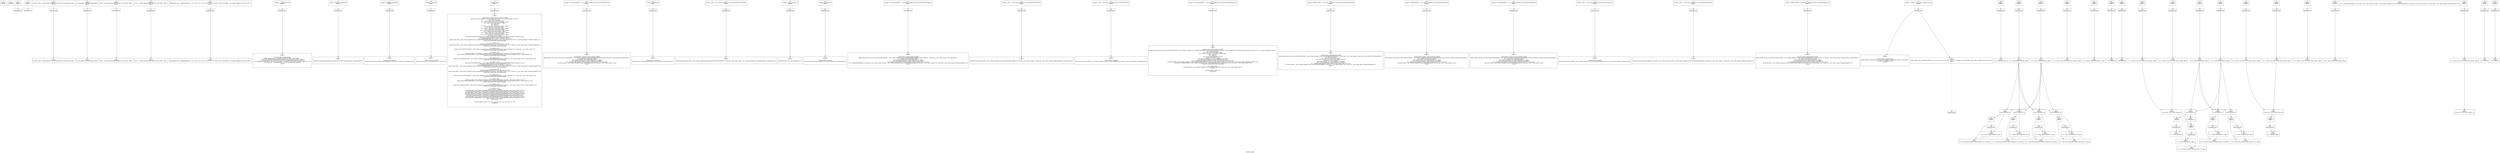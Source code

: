 digraph "constraint_graph" {
	label="constraint_graph";

	Node0x24e0470 [shape=record,label="{0\n\<Empty\>\ni8* null\n\n}"];
	Node0x24dd500 [shape=record,label="{1\n\<Empty\>\ni8* undef\n\n}"];
	Node0x24dc6f0 [shape=record,label="{2\n\<Empty\>\nOffset:0\n\n}"];
	Node0x24dc6f0 -> Node0x24dc010[color=green];
	Node0x24dc010 [shape=record,label="{3\nanonymous ptr\n}"];
	Node0x24e2010 [shape=record,label="{4\n\<Empty\>\nOffset:0\n\n}"];
	Node0x24e2010 -> Node0x24e27a0[color=green];
	Node0x24e27a0 [shape=record,label="{5\nanonymous ptr\n}"];
	Node0x24e2960 [shape=record,label="{6\n\<Empty\>\n@_ZStL8__ioinit = internal global %\"class.std::ios_base::Init\" zeroinitializer, align 1\nOffset:0\n\n}"];
	Node0x24e2960 -> Node0x24dd2e0[color=green];
	Node0x24dd2e0 [shape=record,label="{7\nanonymous ptr\n}"];
	Node0x24dd2e0 -> Node0x24dcbb0;
	Node0x24dcbb0 [shape=record,label="{8\n\<Empty\>\n@_ZStL8__ioinit = internal global %\"class.std::ios_base::Init\" zeroinitializer, align 1\n\n}"];
	Node0x24d0590 [shape=record,label="{9\n\<Empty\>\n@__dso_handle = external hidden global i8\nOffset:0\n\n}"];
	Node0x24d0590 -> Node0x24dc4d0[color=green];
	Node0x24dc4d0 [shape=record,label="{10\nanonymous ptr\n}"];
	Node0x24dc4d0 -> Node0x24e73d0;
	Node0x24e73d0 [shape=record,label="{11\n\<Empty\>\n@__dso_handle = external hidden global i8\n\n}"];
	Node0x24effc0 [shape=record,label="{12\n\<Empty\>\n@.str = private unnamed_addr constant [2 x i8] c\"A\\00\", align 1\nOffset:0\n\n}"];
	Node0x24effc0 -> Node0x24f0170[color=green];
	Node0x24f0170 [shape=record,label="{13\nanonymous ptr\n}"];
	Node0x24f0170 -> Node0x24f0750;
	Node0x24f0750 [shape=record,label="{14\n\<Empty\>\n@.str = private unnamed_addr constant [2 x i8] c\"A\\00\", align 1\n\n}"];
	Node0x24f0d30 [shape=record,label="{15\n\<Empty\>\n@.str.1 = private unnamed_addr constant [2 x i8] c\"B\\00\", align 1\nOffset:0\n\n}"];
	Node0x24f0d30 -> Node0x24f0ee0[color=green];
	Node0x24f0ee0 [shape=record,label="{16\nanonymous ptr\n}"];
	Node0x24f0ee0 -> Node0x24f2140;
	Node0x24f2140 [shape=record,label="{17\n\<Empty\>\n@.str.1 = private unnamed_addr constant [2 x i8] c\"B\\00\", align 1\n\n}"];
	Node0x24f2720 [shape=record,label="{18\n\<Empty\>\n@llvm.global_ctors = appending global [1 x \{ i32, void ()*, i8* \}] [\{ i32, void ()*, i8* \} \{ i32 65535, void ()* @_GLOBAL__sub_I_zipper_wrapped_class.cpp, i8* null \}]\nOffset:0\n\n}"];
	Node0x24f2720 -> Node0x24f28d0[color=green];
	Node0x24f28d0 [shape=record,label="{19\nanonymous ptr\n}"];
	Node0x24f28d0 -> Node0x24f2eb0;
	Node0x24f2eb0 [shape=record,label="{20\n\<Empty\>\n@llvm.global_ctors = appending global [1 x \{ i32, void ()*, i8* \}] [\{ i32, void ()*, i8* \} \{ i32 65535, void ()* @_GLOBAL__sub_I_zipper_wrapped_class.cpp, i8* null \}]\n\n}"];
	Node0x24f3490 [shape=record,label="{21\n\<Empty\>__cxx_global_var_init\nOffset:0\n\n}"];
	Node0x24f3490 -> Node0x24f3640[color=green];
	Node0x24f3640 [shape=record,label="{22\nanonymous ptr\n}"];
	Node0x24f3640 -> Node0x24f3c20;
	Node0x24f3c20 [shape=record,label="{23\n\<Empty\>\n\n; Function Attrs: noinline uwtable\ndefine internal void @__cxx_global_var_init() #0 section \".text.startup\" \{\n  call void @_ZNSt8ios_base4InitC1Ev(%\"class.std::ios_base::Init\"* @_ZStL8__ioinit)\n  %1 = bitcast void (%\"class.std::ios_base::Init\"*)* @_ZNSt8ios_base4InitD1Ev to void (i8*)*\n  %2 = getelementptr inbounds %\"class.std::ios_base::Init\", %\"class.std::ios_base::Init\"* @_ZStL8__ioinit, i32 0, i32 0\n  %3 = call i32 @__cxa_atexit(void (i8*)* %1, i8* %2, i8* @__dso_handle) #3\n  ret void\n\}\n\n\n}"];
	Node0x24f4200 [shape=record,label="{24\n\<Empty\>_ZNSt8ios_base4InitC1Ev\nOffset:0\n\n}"];
	Node0x24f4200 -> Node0x24f43b0[color=green];
	Node0x24f43b0 [shape=record,label="{25\nanonymous ptr\n}"];
	Node0x24f43b0 -> Node0x24f4990;
	Node0x24f4990 [shape=record,label="{26\n\<Empty\>\n\ndeclare dso_local void @_ZNSt8ios_base4InitC1Ev(%\"class.std::ios_base::Init\"*) unnamed_addr #1\n\n\n}"];
	Node0x24f4f70 [shape=record,label="{27\n\<Empty\>_ZNSt8ios_base4InitD1Ev\nOffset:0\n\n}"];
	Node0x24f4f70 -> Node0x24f5120[color=green];
	Node0x24f5120 [shape=record,label="{28\nanonymous ptr\n}"];
	Node0x24f5120 -> Node0x24f5700;
	Node0x24f5700 [shape=record,label="{29\n\<Empty\>\n\n; Function Attrs: nounwind\ndeclare dso_local void @_ZNSt8ios_base4InitD1Ev(%\"class.std::ios_base::Init\"*) unnamed_addr #2\n\n\n}"];
	Node0x24f5ce0 [shape=record,label="{30\n\<Empty\>__cxa_atexit\nOffset:0\n\n}"];
	Node0x24f5ce0 -> Node0x24f5e90[color=green];
	Node0x24f5e90 [shape=record,label="{31\nanonymous ptr\n}"];
	Node0x24f5e90 -> Node0x24f6710;
	Node0x24f6710 [shape=record,label="{32\n\<Empty\>\n\n; Function Attrs: nounwind\ndeclare dso_local i32 @__cxa_atexit(void (i8*)*, i8*, i8*) #3\n\n\n}"];
	Node0x24e6e00 [shape=record,label="{33\n\<Empty\>main\nOffset:0\n\n}"];
	Node0x24e6e00 -> Node0x24e6fb0[color=green];
	Node0x24e6fb0 [shape=record,label="{34\nanonymous ptr\n}"];
	Node0x24e6fb0 -> Node0x24f91e0;
	Node0x24f91e0 [shape=record,label="{35\n\<Empty\>\n\n; Function Attrs: noinline norecurse optnone uwtable\ndefine dso_local i32 @main() #4 personality i8* bitcast (i32 (...)* @__gxx_personality_v0 to i8*) \{\n  %1 = alloca i32, align 4\n  %2 = alloca %class.Collection, align 8\n  %3 = alloca %\"class.std::__cxx11::basic_string\", align 8\n  %4 = alloca %\"class.std::allocator\", align 1\n  %5 = alloca i8*\n  %6 = alloca i32\n  %7 = alloca %\"class.std::__cxx11::basic_string\", align 8\n  %8 = alloca %class.Iterator, align 8\n  %9 = alloca %\"class.std::__cxx11::basic_string\", align 8\n  %10 = alloca %class.Collection, align 8\n  %11 = alloca %\"class.std::__cxx11::basic_string\", align 8\n  %12 = alloca %\"class.std::allocator\", align 1\n  %13 = alloca %\"class.std::__cxx11::basic_string\", align 8\n  %14 = alloca %class.Iterator, align 8\n  %15 = alloca %\"class.std::__cxx11::basic_string\", align 8\n  store i32 0, i32* %1, align 4\n  call void @_ZN10CollectionINSt7__cxx1112basic_stringIcSt11char_traitsIcESaIcEEEEC2Ev(%class.Collection* %2) #3\n  call void @_ZNSaIcEC1Ev(%\"class.std::allocator\"* %4) #3\n  %16 = getelementptr inbounds [2 x i8], [2 x i8]* @.str, i64 0, i64 0\n  invoke void @_ZNSt7__cxx1112basic_stringIcSt11char_traitsIcESaIcEEC1EPKcRKS3_(%\"class.std::__cxx11::basic_string\"* %3, i8* %16, %\"class.std::allocator\"* dereferenceable(1) %4)\n          to label %17 unwind label %aser.unreachable\n\n17:                                               ; preds = %0\n  call void @_ZNSaIcED1Ev(%\"class.std::allocator\"* %4) #3\n  invoke void @_ZNSt7__cxx1112basic_stringIcSt11char_traitsIcESaIcEEC1ERKS4_(%\"class.std::__cxx11::basic_string\"* %7, %\"class.std::__cxx11::basic_string\"* dereferenceable(32) %3)\n          to label %18 unwind label %aser.unreachable\n\n18:                                               ; preds = %17\n  invoke void @_ZN10CollectionINSt7__cxx1112basic_stringIcSt11char_traitsIcESaIcEEEE3addES5_(%class.Collection* %2, %\"class.std::__cxx11::basic_string\"* %7)\n          to label %19 unwind label %aser.unreachable\n\n19:                                               ; preds = %18\n  call void @_ZNSt7__cxx1112basic_stringIcSt11char_traitsIcESaIcEED1Ev(%\"class.std::__cxx11::basic_string\"* %7) #3\n  invoke void @_ZN10CollectionINSt7__cxx1112basic_stringIcSt11char_traitsIcESaIcEEEE8iteratorEv(%class.Iterator* sret %8, %class.Collection* %2)\n          to label %20 unwind label %aser.unreachable\n\n20:                                               ; preds = %19\n  invoke void @_ZN8IteratorINSt7__cxx1112basic_stringIcSt11char_traitsIcESaIcEEEE8nextItemEv(%\"class.std::__cxx11::basic_string\"* sret %9, %class.Iterator* %8)\n          to label %21 unwind label %aser.unreachable\n\n21:                                               ; preds = %20\n  call void @_ZN10CollectionINSt7__cxx1112basic_stringIcSt11char_traitsIcESaIcEEEEC2Ev(%class.Collection* %10) #3\n  call void @_ZNSaIcEC1Ev(%\"class.std::allocator\"* %12) #3\n  %22 = getelementptr inbounds [2 x i8], [2 x i8]* @.str.1, i64 0, i64 0\n  invoke void @_ZNSt7__cxx1112basic_stringIcSt11char_traitsIcESaIcEEC1EPKcRKS3_(%\"class.std::__cxx11::basic_string\"* %11, i8* %22, %\"class.std::allocator\"* dereferenceable(1) %12)\n          to label %23 unwind label %aser.unreachable\n\n23:                                               ; preds = %21\n  call void @_ZNSaIcED1Ev(%\"class.std::allocator\"* %12) #3\n  invoke void @_ZNSt7__cxx1112basic_stringIcSt11char_traitsIcESaIcEEC1ERKS4_(%\"class.std::__cxx11::basic_string\"* %13, %\"class.std::__cxx11::basic_string\"* dereferenceable(32) %11)\n          to label %24 unwind label %aser.unreachable\n\n24:                                               ; preds = %23\n  invoke void @_ZN10CollectionINSt7__cxx1112basic_stringIcSt11char_traitsIcESaIcEEEE3addES5_(%class.Collection* %10, %\"class.std::__cxx11::basic_string\"* %13)\n          to label %25 unwind label %aser.unreachable\n\n25:                                               ; preds = %24\n  call void @_ZNSt7__cxx1112basic_stringIcSt11char_traitsIcESaIcEED1Ev(%\"class.std::__cxx11::basic_string\"* %13) #3\n  invoke void @_ZN10CollectionINSt7__cxx1112basic_stringIcSt11char_traitsIcESaIcEEEE8iteratorEv(%class.Iterator* sret %14, %class.Collection* %10)\n          to label %26 unwind label %aser.unreachable\n\n26:                                               ; preds = %25\n  invoke void @_ZN8IteratorINSt7__cxx1112basic_stringIcSt11char_traitsIcESaIcEEEE8nextItemEv(%\"class.std::__cxx11::basic_string\"* sret %15, %class.Iterator* %14)\n          to label %27 unwind label %aser.unreachable\n\n27:                                               ; preds = %26\n  store i32 0, i32* %1, align 4\n  call void @_ZNSt7__cxx1112basic_stringIcSt11char_traitsIcESaIcEED1Ev(%\"class.std::__cxx11::basic_string\"* %15) #3\n  call void @_ZN8IteratorINSt7__cxx1112basic_stringIcSt11char_traitsIcESaIcEEEED2Ev(%class.Iterator* %14) #3\n  call void @_ZNSt7__cxx1112basic_stringIcSt11char_traitsIcESaIcEED1Ev(%\"class.std::__cxx11::basic_string\"* %11) #3\n  call void @_ZN10CollectionINSt7__cxx1112basic_stringIcSt11char_traitsIcESaIcEEEED2Ev(%class.Collection* %10) #3\n  call void @_ZNSt7__cxx1112basic_stringIcSt11char_traitsIcESaIcEED1Ev(%\"class.std::__cxx11::basic_string\"* %9) #3\n  call void @_ZN8IteratorINSt7__cxx1112basic_stringIcSt11char_traitsIcESaIcEEEED2Ev(%class.Iterator* %8) #3\n  call void @_ZNSt7__cxx1112basic_stringIcSt11char_traitsIcESaIcEED1Ev(%\"class.std::__cxx11::basic_string\"* %3) #3\n  call void @_ZN10CollectionINSt7__cxx1112basic_stringIcSt11char_traitsIcESaIcEEEED2Ev(%class.Collection* %2) #3\n  %28 = load i32, i32* %1, align 4\n  ret i32 %28\n\naser.unreachable:                                 ; preds = %26, %25, %24, %23, %21, %20, %19, %18, %17, %0\n  unreachable\n\}\n\n\n}"];
	Node0x24f97c0 [shape=record,label="{36\n\<Empty\>_ZN10CollectionINSt7__cxx1112basic_stringIcSt11char_traitsIcESaIcEEEEC2Ev\nOffset:0\n\n}"];
	Node0x24f97c0 -> Node0x24f9970[color=green];
	Node0x24f9970 [shape=record,label="{37\nanonymous ptr\n}"];
	Node0x24f9970 -> Node0x24f9f50;
	Node0x24f9f50 [shape=record,label="{38\n\<Empty\>\n\n; Function Attrs: noinline nounwind optnone uwtable\ndefine linkonce_odr dso_local void @_ZN10CollectionINSt7__cxx1112basic_stringIcSt11char_traitsIcESaIcEEEEC2Ev(%class.Collection*) unnamed_addr #5 comdat align 2 \{\n  %2 = alloca %class.Collection*, align 8\n  store %class.Collection* %0, %class.Collection** %2, align 8\n  %3 = load %class.Collection*, %class.Collection** %2, align 8\n  %4 = getelementptr inbounds %class.Collection, %class.Collection* %3, i32 0, i32 0\n  call void @_ZNSt7__cxx1112basic_stringIcSt11char_traitsIcESaIcEEC1Ev(%\"class.std::__cxx11::basic_string\"* %4) #3\n  ret void\n\}\n\n\n}"];
	Node0x24fa530 [shape=record,label="{39\n\<Empty\>_ZNSaIcEC1Ev\nOffset:0\n\n}"];
	Node0x24fa530 -> Node0x24fa6e0[color=green];
	Node0x24fa6e0 [shape=record,label="{40\nanonymous ptr\n}"];
	Node0x24fa6e0 -> Node0x24facc0;
	Node0x24facc0 [shape=record,label="{41\n\<Empty\>\n\n; Function Attrs: nounwind\ndeclare dso_local void @_ZNSaIcEC1Ev(%\"class.std::allocator\"*) unnamed_addr #2\n\n\n}"];
	Node0x24fb2a0 [shape=record,label="{42\n\<Empty\>_ZNSt7__cxx1112basic_stringIcSt11char_traitsIcESaIcEEC1EPKcRKS3_\nOffset:0\n\n}"];
	Node0x24fb2a0 -> Node0x24fb450[color=green];
	Node0x24fb450 [shape=record,label="{43\nanonymous ptr\n}"];
	Node0x24fb450 -> Node0x24fba30;
	Node0x24fba30 [shape=record,label="{44\n\<Empty\>\n\ndeclare dso_local void @_ZNSt7__cxx1112basic_stringIcSt11char_traitsIcESaIcEEC1EPKcRKS3_(%\"class.std::__cxx11::basic_string\"*, i8*, %\"class.std::allocator\"* dereferenceable(1)) unnamed_addr #1\n\n\n}"];
	Node0x24fc010 [shape=record,label="{45\n\<Empty\>__gxx_personality_v0\nOffset:0\n\n}"];
	Node0x24fc010 -> Node0x24fc1c0[color=green];
	Node0x24fc1c0 [shape=record,label="{46\nanonymous ptr\n}"];
	Node0x24fc1c0 -> Node0x24fc7a0;
	Node0x24fc7a0 [shape=record,label="{47\n\<Empty\>\n\ndeclare dso_local i32 @__gxx_personality_v0(...)\n\n\n}"];
	Node0x24fcd80 [shape=record,label="{48\n\<Empty\>_ZNSaIcED1Ev\nOffset:0\n\n}"];
	Node0x24fcd80 -> Node0x24fcf30[color=green];
	Node0x24fcf30 [shape=record,label="{49\nanonymous ptr\n}"];
	Node0x24fcf30 -> Node0x24fd510;
	Node0x24fd510 [shape=record,label="{50\n\<Empty\>\n\n; Function Attrs: nounwind\ndeclare dso_local void @_ZNSaIcED1Ev(%\"class.std::allocator\"*) unnamed_addr #2\n\n\n}"];
	Node0x24fdaf0 [shape=record,label="{51\n\<Empty\>_ZN10CollectionINSt7__cxx1112basic_stringIcSt11char_traitsIcESaIcEEEE3addES5_\nOffset:0\n\n}"];
	Node0x24fdaf0 -> Node0x24fdca0[color=green];
	Node0x24fdca0 [shape=record,label="{52\nanonymous ptr\n}"];
	Node0x24fdca0 -> Node0x24fe280;
	Node0x24fe280 [shape=record,label="{53\n\<Empty\>\n\n; Function Attrs: noinline optnone uwtable\ndefine linkonce_odr dso_local void @_ZN10CollectionINSt7__cxx1112basic_stringIcSt11char_traitsIcESaIcEEEE3addES5_(%class.Collection*, %\"class.std::__cxx11::basic_string\"*) #6 comdat align 2 \{\n  %3 = alloca %class.Collection*, align 8\n  store %class.Collection* %0, %class.Collection** %3, align 8\n  %4 = load %class.Collection*, %class.Collection** %3, align 8\n  %5 = getelementptr inbounds %class.Collection, %class.Collection* %4, i32 0, i32 0\n  %6 = call dereferenceable(32) %\"class.std::__cxx11::basic_string\"* @_ZNSt7__cxx1112basic_stringIcSt11char_traitsIcESaIcEEaSERKS4_(%\"class.std::__cxx11::basic_string\"* %5, %\"class.std::__cxx11::basic_string\"* dereferenceable(32) %1)\n  ret void\n\}\n\n\n}"];
	Node0x24fe860 [shape=record,label="{54\n\<Empty\>_ZNSt7__cxx1112basic_stringIcSt11char_traitsIcESaIcEEC1ERKS4_\nOffset:0\n\n}"];
	Node0x24fe860 -> Node0x24fea10[color=green];
	Node0x24fea10 [shape=record,label="{55\nanonymous ptr\n}"];
	Node0x24fea10 -> Node0x24ff290;
	Node0x24ff290 [shape=record,label="{56\n\<Empty\>\n\ndeclare dso_local void @_ZNSt7__cxx1112basic_stringIcSt11char_traitsIcESaIcEEC1ERKS4_(%\"class.std::__cxx11::basic_string\"*, %\"class.std::__cxx11::basic_string\"* dereferenceable(32)) unnamed_addr #1\n\n\n}"];
	Node0x24ff870 [shape=record,label="{57\n\<Empty\>_ZNSt7__cxx1112basic_stringIcSt11char_traitsIcESaIcEED1Ev\nOffset:0\n\n}"];
	Node0x24ff870 -> Node0x24ffa20[color=green];
	Node0x24ffa20 [shape=record,label="{58\nanonymous ptr\n}"];
	Node0x24ffa20 -> Node0x25002a0;
	Node0x25002a0 [shape=record,label="{59\n\<Empty\>\n\n; Function Attrs: nounwind\ndeclare dso_local void @_ZNSt7__cxx1112basic_stringIcSt11char_traitsIcESaIcEED1Ev(%\"class.std::__cxx11::basic_string\"*) unnamed_addr #2\n\n\n}"];
	Node0x2500880 [shape=record,label="{60\n\<Empty\>_ZN10CollectionINSt7__cxx1112basic_stringIcSt11char_traitsIcESaIcEEEE8iteratorEv\nOffset:0\n\n}"];
	Node0x2500880 -> Node0x2500a30[color=green];
	Node0x2500a30 [shape=record,label="{61\nanonymous ptr\n}"];
	Node0x2500a30 -> Node0x25012b0;
	Node0x25012b0 [shape=record,label="{62\n\<Empty\>\n\n; Function Attrs: noinline optnone uwtable\ndefine linkonce_odr dso_local void @_ZN10CollectionINSt7__cxx1112basic_stringIcSt11char_traitsIcESaIcEEEE8iteratorEv(%class.Iterator* noalias sret, %class.Collection*) #6 comdat align 2 personality i8* bitcast (i32 (...)* @__gxx_personality_v0 to i8*) \{\n  %3 = alloca i8*, align 8\n  %4 = alloca %class.Collection*, align 8\n  %5 = alloca %\"class.std::__cxx11::basic_string\", align 8\n  %6 = alloca i8*\n  %7 = alloca i32\n  %8 = bitcast %class.Iterator* %0 to i8*\n  store i8* %8, i8** %3, align 8\n  store %class.Collection* %1, %class.Collection** %4, align 8\n  %9 = load %class.Collection*, %class.Collection** %4, align 8\n  %10 = getelementptr inbounds %class.Collection, %class.Collection* %9, i32 0, i32 0\n  call void @_ZNSt7__cxx1112basic_stringIcSt11char_traitsIcESaIcEEC1ERKS4_(%\"class.std::__cxx11::basic_string\"* %5, %\"class.std::__cxx11::basic_string\"* dereferenceable(32) %10)\n  invoke void @_ZN8IteratorINSt7__cxx1112basic_stringIcSt11char_traitsIcESaIcEEEEC2ES5_(%class.Iterator* %0, %\"class.std::__cxx11::basic_string\"* %5)\n          to label %11 unwind label %aser.unreachable\n\n11:                                               ; preds = %2\n  call void @_ZNSt7__cxx1112basic_stringIcSt11char_traitsIcESaIcEED1Ev(%\"class.std::__cxx11::basic_string\"* %5) #3\n  ret void\n\naser.unreachable:                                 ; preds = %2\n  unreachable\n\}\n\n\n}"];
	Node0x2501890 [shape=record,label="{63\n\<Empty\>_ZN8IteratorINSt7__cxx1112basic_stringIcSt11char_traitsIcESaIcEEEE8nextItemEv\nOffset:0\n\n}"];
	Node0x2501890 -> Node0x2501a40[color=green];
	Node0x2501a40 [shape=record,label="{64\nanonymous ptr\n}"];
	Node0x2501a40 -> Node0x24dcdd0;
	Node0x24dcdd0 [shape=record,label="{65\n\<Empty\>\n\n; Function Attrs: noinline optnone uwtable\ndefine linkonce_odr dso_local void @_ZN8IteratorINSt7__cxx1112basic_stringIcSt11char_traitsIcESaIcEEEE8nextItemEv(%\"class.std::__cxx11::basic_string\"* noalias sret, %class.Iterator*) #6 comdat align 2 \{\n  %3 = alloca i8*, align 8\n  %4 = alloca %class.Iterator*, align 8\n  %5 = bitcast %\"class.std::__cxx11::basic_string\"* %0 to i8*\n  store i8* %5, i8** %3, align 8\n  store %class.Iterator* %1, %class.Iterator** %4, align 8\n  %6 = load %class.Iterator*, %class.Iterator** %4, align 8\n  %7 = getelementptr inbounds %class.Iterator, %class.Iterator* %6, i32 0, i32 0\n  call void @_ZNSt7__cxx1112basic_stringIcSt11char_traitsIcESaIcEEC1ERKS4_(%\"class.std::__cxx11::basic_string\"* %0, %\"class.std::__cxx11::basic_string\"* dereferenceable(32) %7)\n  ret void\n\}\n\n\n}"];
	Node0x2501010 [shape=record,label="{66\n\<Empty\>_ZN8IteratorINSt7__cxx1112basic_stringIcSt11char_traitsIcESaIcEEEED2Ev\nOffset:0\n\n}"];
	Node0x2501010 -> Node0x24e2fc0[color=green];
	Node0x24e2fc0 [shape=record,label="{67\nanonymous ptr\n}"];
	Node0x24e2fc0 -> Node0x24f6f30;
	Node0x24f6f30 [shape=record,label="{68\n\<Empty\>\n\n; Function Attrs: noinline nounwind optnone uwtable\ndefine linkonce_odr dso_local void @_ZN8IteratorINSt7__cxx1112basic_stringIcSt11char_traitsIcESaIcEEEED2Ev(%class.Iterator*) unnamed_addr #5 comdat align 2 \{\n  %2 = alloca %class.Iterator*, align 8\n  store %class.Iterator* %0, %class.Iterator** %2, align 8\n  %3 = load %class.Iterator*, %class.Iterator** %2, align 8\n  %4 = getelementptr inbounds %class.Iterator, %class.Iterator* %3, i32 0, i32 0\n  call void @_ZNSt7__cxx1112basic_stringIcSt11char_traitsIcESaIcEED1Ev(%\"class.std::__cxx11::basic_string\"* %4) #3\n  ret void\n\}\n\n\n}"];
	Node0x24e3180 [shape=record,label="{69\n\<Empty\>_ZN10CollectionINSt7__cxx1112basic_stringIcSt11char_traitsIcESaIcEEEED2Ev\nOffset:0\n\n}"];
	Node0x24e3180 -> Node0x24f18d0[color=green];
	Node0x24f18d0 [shape=record,label="{70\nanonymous ptr\n}"];
	Node0x24f18d0 -> Node0x24f70f0;
	Node0x24f70f0 [shape=record,label="{71\n\<Empty\>\n\n; Function Attrs: noinline nounwind optnone uwtable\ndefine linkonce_odr dso_local void @_ZN10CollectionINSt7__cxx1112basic_stringIcSt11char_traitsIcESaIcEEEED2Ev(%class.Collection*) unnamed_addr #5 comdat align 2 \{\n  %2 = alloca %class.Collection*, align 8\n  store %class.Collection* %0, %class.Collection** %2, align 8\n  %3 = load %class.Collection*, %class.Collection** %2, align 8\n  %4 = getelementptr inbounds %class.Collection, %class.Collection* %3, i32 0, i32 0\n  call void @_ZNSt7__cxx1112basic_stringIcSt11char_traitsIcESaIcEED1Ev(%\"class.std::__cxx11::basic_string\"* %4) #3\n  ret void\n\}\n\n\n}"];
	Node0x24f8970 [shape=record,label="{72\n\<Empty\>_ZNSt7__cxx1112basic_stringIcSt11char_traitsIcESaIcEEC1Ev\nOffset:0\n\n}"];
	Node0x24f8970 -> Node0x24f8b20[color=green];
	Node0x24f8b20 [shape=record,label="{73\nanonymous ptr\n}"];
	Node0x24f8b20 -> Node0x2506540;
	Node0x2506540 [shape=record,label="{74\n\<Empty\>\n\n; Function Attrs: nounwind\ndeclare dso_local void @_ZNSt7__cxx1112basic_stringIcSt11char_traitsIcESaIcEEC1Ev(%\"class.std::__cxx11::basic_string\"*) unnamed_addr #2\n\n\n}"];
	Node0x2506b20 [shape=record,label="{75\n\<Empty\>_ZNSt7__cxx1112basic_stringIcSt11char_traitsIcESaIcEEaSERKS4_\nOffset:0\n\n}"];
	Node0x2506b20 -> Node0x2506cd0[color=green];
	Node0x2506cd0 [shape=record,label="{76\nanonymous ptr\n}"];
	Node0x2506cd0 -> Node0x25072b0;
	Node0x25072b0 [shape=record,label="{77\n\<Empty\>\n\ndeclare dso_local dereferenceable(32) %\"class.std::__cxx11::basic_string\"* @_ZNSt7__cxx1112basic_stringIcSt11char_traitsIcESaIcEEaSERKS4_(%\"class.std::__cxx11::basic_string\"*, %\"class.std::__cxx11::basic_string\"* dereferenceable(32)) #1\n\n\n}"];
	Node0x2507890 [shape=record,label="{78\n\<Empty\>_ZN8IteratorINSt7__cxx1112basic_stringIcSt11char_traitsIcESaIcEEEEC2ES5_\nOffset:0\n\n}"];
	Node0x2507890 -> Node0x2507a40[color=green];
	Node0x2507a40 [shape=record,label="{79\nanonymous ptr\n}"];
	Node0x2507a40 -> Node0x2508020;
	Node0x2508020 [shape=record,label="{80\n\<Empty\>\n\n; Function Attrs: noinline optnone uwtable\ndefine linkonce_odr dso_local void @_ZN8IteratorINSt7__cxx1112basic_stringIcSt11char_traitsIcESaIcEEEEC2ES5_(%class.Iterator*, %\"class.std::__cxx11::basic_string\"*) unnamed_addr #6 comdat align 2 \{\n  %3 = alloca %class.Iterator*, align 8\n  store %class.Iterator* %0, %class.Iterator** %3, align 8\n  %4 = load %class.Iterator*, %class.Iterator** %3, align 8\n  %5 = getelementptr inbounds %class.Iterator, %class.Iterator* %4, i32 0, i32 0\n  call void @_ZNSt7__cxx1112basic_stringIcSt11char_traitsIcESaIcEEC1ERKS4_(%\"class.std::__cxx11::basic_string\"* %5, %\"class.std::__cxx11::basic_string\"* dereferenceable(32) %1)\n  ret void\n\}\n\n\n}"];
	Node0x2508600 [shape=record,label="{81\n\<Empty\>_GLOBAL__sub_I_zipper_wrapped_class.cpp\nOffset:0\n\n}"];
	Node0x2508600 -> Node0x25087b0[color=green];
	Node0x25087b0 [shape=record,label="{82\nanonymous ptr\n}"];
	Node0x25087b0 -> Node0x2508d90;
	Node0x25087b0 -> Node0x2509370;
	Node0x2508d90 [shape=record,label="{83\n\<Empty\>\n\n; Function Attrs: noinline uwtable\ndefine internal void @_GLOBAL__sub_I_zipper_wrapped_class.cpp() #0 section \".text.startup\" \{\n  call void @__cxx_global_var_init()\n  ret void\n\}\n\n\n}"];
	Node0x2509370 [shape=record,label="{84\n\<Empty\>\n@llvm.global_ctors = appending global [1 x \{ i32, void ()*, i8* \}] [\{ i32, void ()*, i8* \} \{ i32 65535, void ()* @_GLOBAL__sub_I_zipper_wrapped_class.cpp, i8* null \}]\nOffset:8\n\n}"];
	Node0x2509370 -> Node0x2509520[color=green];
	Node0x2509520 [shape=record,label="{85\nanonymous ptr\n}"];
	Node0x250a5c0 [shape=record,label="{86\n\<Empty\>\nOffset:0\n\n}"];
	Node0x250a5c0 -> Node0x250a770[color=green];
	Node0x250a770 [shape=record,label="{87\nanonymous ptr\n}"];
	Node0x250a770 -> Node0x250aff0;
	Node0x250aff0 [shape=record,label="{88\n\<Empty\>\n  %1 = alloca i32, align 4\n\n}"];
	Node0x250b5d0 [shape=record,label="{89\n\<Empty\>\nOffset:0\n\n}"];
	Node0x250b5d0 -> Node0x250b780[color=green];
	Node0x250b780 [shape=record,label="{90\nanonymous ptr\n}"];
	Node0x250b780 -> Node0x250c1e0;
	Node0x250c1e0 [shape=record,label="{91\n\<Empty\>\n  %2 = alloca %class.Collection, align 8\n\n}"];
	Node0x250c1e0 -> Node0x25057f0;
	Node0x250c1e0 -> Node0x252dfa0;
	Node0x250c1e0 -> Node0x24f7570;
	Node0x250c1e0 -> Node0x2510f90;
	Node0x250c7c0 [shape=record,label="{92\n\<Empty\>\nOffset:0\n\n}"];
	Node0x250c7c0 -> Node0x250c970[color=green];
	Node0x250c970 [shape=record,label="{93\nanonymous ptr\n}"];
	Node0x250c970 -> Node0x250d1f0;
	Node0x250d1f0 [shape=record,label="{94\n\<Empty\>\n  %3 = alloca %\"class.std::__cxx11::basic_string\", align 8\n\n}"];
	Node0x250d7d0 [shape=record,label="{95\n\<Empty\>\nOffset:0\n\n}"];
	Node0x250d7d0 -> Node0x250d980[color=green];
	Node0x250d980 [shape=record,label="{96\nanonymous ptr\n}"];
	Node0x250d980 -> Node0x250e200;
	Node0x250e200 [shape=record,label="{97\n\<Empty\>\n  %4 = alloca %\"class.std::allocator\", align 1\n\n}"];
	Node0x250e7e0 [shape=record,label="{98\n\<Empty\>\nOffset:0\n\n}"];
	Node0x250e7e0 -> Node0x250e990[color=green];
	Node0x250e990 [shape=record,label="{99\nanonymous ptr\n}"];
	Node0x250e990 -> Node0x250f210;
	Node0x250f210 [shape=record,label="{100\n\<Empty\>\n  %5 = alloca i8*\n\n}"];
	Node0x250f7f0 [shape=record,label="{101\n\<Empty\>\nOffset:0\n\n}"];
	Node0x250f7f0 -> Node0x250f9a0[color=green];
	Node0x250f9a0 [shape=record,label="{102\nanonymous ptr\n}"];
	Node0x250f9a0 -> Node0x2510220;
	Node0x2510220 [shape=record,label="{103\n\<Empty\>\n  %6 = alloca i32\n\n}"];
	Node0x2510800 [shape=record,label="{104\n\<Empty\>\nOffset:0\n\n}"];
	Node0x2510800 -> Node0x25109b0[color=green];
	Node0x25109b0 [shape=record,label="{105\nanonymous ptr\n}"];
	Node0x25109b0 -> Node0x2511230;
	Node0x2511230 [shape=record,label="{106\n\<Empty\>\n  %7 = alloca %\"class.std::__cxx11::basic_string\", align 8\n\n}"];
	Node0x2511230 -> Node0x24f7760;
	Node0x2511810 [shape=record,label="{107\n\<Empty\>\nOffset:0\n\n}"];
	Node0x2511810 -> Node0x25119c0[color=green];
	Node0x25119c0 [shape=record,label="{108\nanonymous ptr\n}"];
	Node0x25119c0 -> Node0x2512240;
	Node0x2512240 [shape=record,label="{109\n\<Empty\>\n  %8 = alloca %class.Iterator, align 8\n\n}"];
	Node0x2512240 -> Node0x2505600;
	Node0x2512240 -> Node0x2528150;
	Node0x2512240 -> Node0x252c0c0;
	Node0x2512820 [shape=record,label="{110\n\<Empty\>\nOffset:0\n\n}"];
	Node0x2512820 -> Node0x25129d0[color=green];
	Node0x25129d0 [shape=record,label="{111\nanonymous ptr\n}"];
	Node0x25129d0 -> Node0x2513250;
	Node0x2513250 [shape=record,label="{112\n\<Empty\>\n  %9 = alloca %\"class.std::__cxx11::basic_string\", align 8\n\n}"];
	Node0x2513250 -> Node0x2527f90;
	Node0x2513830 [shape=record,label="{113\n\<Empty\>\nOffset:0\n\n}"];
	Node0x2513830 -> Node0x25139e0[color=green];
	Node0x25139e0 [shape=record,label="{114\nanonymous ptr\n}"];
	Node0x25139e0 -> Node0x2514260;
	Node0x2514260 [shape=record,label="{115\n\<Empty\>\n  %10 = alloca %class.Collection, align 8\n\n}"];
	Node0x2514260 -> Node0x25057f0;
	Node0x2514260 -> Node0x252dfa0;
	Node0x2514260 -> Node0x24f7570;
	Node0x2514260 -> Node0x2510f90;
	Node0x2514840 [shape=record,label="{116\n\<Empty\>\nOffset:0\n\n}"];
	Node0x2514840 -> Node0x25149f0[color=green];
	Node0x25149f0 [shape=record,label="{117\nanonymous ptr\n}"];
	Node0x25149f0 -> Node0x2515270;
	Node0x2515270 [shape=record,label="{118\n\<Empty\>\n  %11 = alloca %\"class.std::__cxx11::basic_string\", align 8\n\n}"];
	Node0x2515850 [shape=record,label="{119\n\<Empty\>\nOffset:0\n\n}"];
	Node0x2515850 -> Node0x2515a00[color=green];
	Node0x2515a00 [shape=record,label="{120\nanonymous ptr\n}"];
	Node0x2515a00 -> Node0x2516280;
	Node0x2516280 [shape=record,label="{121\n\<Empty\>\n  %12 = alloca %\"class.std::allocator\", align 1\n\n}"];
	Node0x2516860 [shape=record,label="{122\n\<Empty\>\nOffset:0\n\n}"];
	Node0x2516860 -> Node0x2516a10[color=green];
	Node0x2516a10 [shape=record,label="{123\nanonymous ptr\n}"];
	Node0x2516a10 -> Node0x2517290;
	Node0x2517290 [shape=record,label="{124\n\<Empty\>\n  %13 = alloca %\"class.std::__cxx11::basic_string\", align 8\n\n}"];
	Node0x2517290 -> Node0x24f7760;
	Node0x2517870 [shape=record,label="{125\n\<Empty\>\nOffset:0\n\n}"];
	Node0x2517870 -> Node0x2517a20[color=green];
	Node0x2517a20 [shape=record,label="{126\nanonymous ptr\n}"];
	Node0x2517a20 -> Node0x25182a0;
	Node0x25182a0 [shape=record,label="{127\n\<Empty\>\n  %14 = alloca %class.Iterator, align 8\n\n}"];
	Node0x25182a0 -> Node0x2505600;
	Node0x25182a0 -> Node0x2528150;
	Node0x25182a0 -> Node0x252c0c0;
	Node0x2518880 [shape=record,label="{128\n\<Empty\>\nOffset:0\n\n}"];
	Node0x2518880 -> Node0x2509b00[color=green];
	Node0x2509b00 [shape=record,label="{129\nanonymous ptr\n}"];
	Node0x2509b00 -> Node0x250cf50;
	Node0x250cf50 [shape=record,label="{130\n\<Empty\>\n  %15 = alloca %\"class.std::__cxx11::basic_string\", align 8\n\n}"];
	Node0x250cf50 -> Node0x2527f90;
	Node0x2510f90 [shape=record,label="{131\n\<Empty\>\n%class.Collection* %0\n\n}"];
	Node0x2510f90 -> Node0x2511fa0;
	Node0x2510f90 -> Node0x2515fe0[color=blue];
	Node0x2511fa0 [shape=record,label="{132\n\<Empty\>\nOffset:0\n\n}"];
	Node0x2511fa0 -> Node0x2512fb0[color=green];
	Node0x2511fa0 -> Node0x2502020;
	Node0x2512fb0 [shape=record,label="{133\nanonymous ptr\n}"];
	Node0x2512fb0 -> Node0x2515fe0;
	Node0x2515fe0 [shape=record,label="{134\n\<Empty\>\n  %2 = alloca %class.Collection*, align 8\n\n}"];
	Node0x2515fe0 -> Node0x2502020[color=red];
	Node0x2502020 [shape=record,label="{135\n\<Empty\>\n  %3 = load %class.Collection*, %class.Collection** %2, align 8\n\n}"];
	Node0x24f7570 [shape=record,label="{136\n\<Empty\>\n%class.Collection* %0\n\n}"];
	Node0x24f7570 -> Node0x24f7920;
	Node0x24f7570 -> Node0x24f80e0[color=blue];
	Node0x24f7760 [shape=record,label="{137\n\<Empty\>\n%\"class.std::__cxx11::basic_string\"* %1\n\n}"];
	Node0x24f7920 [shape=record,label="{138\n\<Empty\>\nOffset:0\n\n}"];
	Node0x24f7920 -> Node0x24f7ad0[color=green];
	Node0x24f7920 -> Node0x25044d0;
	Node0x24f7ad0 [shape=record,label="{139\nanonymous ptr\n}"];
	Node0x24f7ad0 -> Node0x24f80e0;
	Node0x24f80e0 [shape=record,label="{140\n\<Empty\>\n  %3 = alloca %class.Collection*, align 8\n\n}"];
	Node0x24f80e0 -> Node0x25044d0[color=red];
	Node0x25044d0 [shape=record,label="{141\n\<Empty\>\n  %4 = load %class.Collection*, %class.Collection** %3, align 8\n\n}"];
	Node0x2504ae0 [shape=record,label="{142\n\<Empty\>\n  %6 = call dereferenceable(32) %\"class.std::__cxx11::basic_string\"* @_ZNSt7__cxx1112basic_stringIcSt11char_traitsIcESaIcEEaSERKS4_(%\"class.std::__cxx11::basic_string\"* %5, %\"class.std::__cxx11::basic_string\"* dereferenceable(32) %1)\n\n}"];
	Node0x2505600 [shape=record,label="{143\n\<Empty\>\n%class.Iterator* %0\n\n}"];
	Node0x2505600 -> Node0x2530080;
	Node0x2505600 -> Node0x25059b0;
	Node0x2505600 -> Node0x2506170[color=blue];
	Node0x25057f0 [shape=record,label="{144\n\<Empty\>\n%class.Collection* %1\n\n}"];
	Node0x25057f0 -> Node0x2522750;
	Node0x25057f0 -> Node0x2522ee0[color=blue];
	Node0x25059b0 [shape=record,label="{145\n\<Empty\>\nOffset:0\n\n}"];
	Node0x25059b0 -> Node0x2505b60[color=green];
	Node0x2505b60 [shape=record,label="{146\nanonymous ptr\n}"];
	Node0x2505b60 -> Node0x2506170;
	Node0x2506170 [shape=record,label="{147\n\<Empty\>\n  %3 = alloca i8*, align 8\n\n}"];
	Node0x2522750 [shape=record,label="{148\n\<Empty\>\nOffset:0\n\n}"];
	Node0x2522750 -> Node0x2522900[color=green];
	Node0x2522750 -> Node0x2526e80;
	Node0x2522900 [shape=record,label="{149\nanonymous ptr\n}"];
	Node0x2522900 -> Node0x2522ee0;
	Node0x2522ee0 [shape=record,label="{150\n\<Empty\>\n  %4 = alloca %class.Collection*, align 8\n\n}"];
	Node0x2522ee0 -> Node0x2526e80[color=red];
	Node0x24e1a00 [shape=record,label="{151\n\<Empty\>\nOffset:0\n\n}"];
	Node0x24e1a00 -> Node0x24e1bb0[color=green];
	Node0x24e1bb0 [shape=record,label="{152\nanonymous ptr\n}"];
	Node0x24e1bb0 -> Node0x25242e0;
	Node0x25242e0 [shape=record,label="{153\n\<Empty\>\n  %5 = alloca %\"class.std::__cxx11::basic_string\", align 8\n\n}"];
	Node0x25242e0 -> Node0x2530240;
	Node0x25248c0 [shape=record,label="{154\n\<Empty\>\nOffset:0\n\n}"];
	Node0x25248c0 -> Node0x2524a70[color=green];
	Node0x2524a70 [shape=record,label="{155\nanonymous ptr\n}"];
	Node0x2524a70 -> Node0x2525050;
	Node0x2525050 [shape=record,label="{156\n\<Empty\>\n  %6 = alloca i8*\n\n}"];
	Node0x2525630 [shape=record,label="{157\n\<Empty\>\nOffset:0\n\n}"];
	Node0x2525630 -> Node0x25257e0[color=green];
	Node0x25257e0 [shape=record,label="{158\nanonymous ptr\n}"];
	Node0x25257e0 -> Node0x2526060;
	Node0x2526060 [shape=record,label="{159\n\<Empty\>\n  %7 = alloca i32\n\n}"];
	Node0x2526e80 [shape=record,label="{160\n\<Empty\>\n  %9 = load %class.Collection*, %class.Collection** %4, align 8\n\n}"];
	Node0x2527f90 [shape=record,label="{161\n\<Empty\>\n%\"class.std::__cxx11::basic_string\"* %0\n\n}"];
	Node0x2527f90 -> Node0x2528310;
	Node0x2527f90 -> Node0x2528d40[color=blue];
	Node0x2528150 [shape=record,label="{162\n\<Empty\>\n%class.Iterator* %1\n\n}"];
	Node0x2528150 -> Node0x2529320;
	Node0x2528150 -> Node0x2529d50[color=blue];
	Node0x2528310 [shape=record,label="{163\n\<Empty\>\nOffset:0\n\n}"];
	Node0x2528310 -> Node0x25284c0[color=green];
	Node0x25284c0 [shape=record,label="{164\nanonymous ptr\n}"];
	Node0x25284c0 -> Node0x2528d40;
	Node0x2528d40 [shape=record,label="{165\n\<Empty\>\n  %3 = alloca i8*, align 8\n\n}"];
	Node0x2529320 [shape=record,label="{166\n\<Empty\>\nOffset:0\n\n}"];
	Node0x2529320 -> Node0x25294d0[color=green];
	Node0x2529320 -> Node0x252ab70;
	Node0x25294d0 [shape=record,label="{167\nanonymous ptr\n}"];
	Node0x25294d0 -> Node0x2529d50;
	Node0x2529d50 [shape=record,label="{168\n\<Empty\>\n  %4 = alloca %class.Iterator*, align 8\n\n}"];
	Node0x2529d50 -> Node0x252ab70[color=red];
	Node0x252ab70 [shape=record,label="{169\n\<Empty\>\n  %6 = load %class.Iterator*, %class.Iterator** %4, align 8\n\n}"];
	Node0x252c0c0 [shape=record,label="{170\n\<Empty\>\n%class.Iterator* %0\n\n}"];
	Node0x252c0c0 -> Node0x252c280;
	Node0x252c0c0 -> Node0x252ccb0[color=blue];
	Node0x252c280 [shape=record,label="{171\n\<Empty\>\nOffset:0\n\n}"];
	Node0x252c280 -> Node0x252c430[color=green];
	Node0x252c280 -> Node0x252d6b0;
	Node0x252c430 [shape=record,label="{172\nanonymous ptr\n}"];
	Node0x252c430 -> Node0x252ccb0;
	Node0x252ccb0 [shape=record,label="{173\n\<Empty\>\n  %2 = alloca %class.Iterator*, align 8\n\n}"];
	Node0x252ccb0 -> Node0x252d6b0[color=red];
	Node0x252d6b0 [shape=record,label="{174\n\<Empty\>\n  %3 = load %class.Iterator*, %class.Iterator** %2, align 8\n\n}"];
	Node0x252dfa0 [shape=record,label="{175\n\<Empty\>\n%class.Collection* %0\n\n}"];
	Node0x252dfa0 -> Node0x252e160;
	Node0x252dfa0 -> Node0x252eb90[color=blue];
	Node0x252e160 [shape=record,label="{176\n\<Empty\>\nOffset:0\n\n}"];
	Node0x252e160 -> Node0x252e310[color=green];
	Node0x252e160 -> Node0x252f590;
	Node0x252e310 [shape=record,label="{177\nanonymous ptr\n}"];
	Node0x252e310 -> Node0x252eb90;
	Node0x252eb90 [shape=record,label="{178\n\<Empty\>\n  %2 = alloca %class.Collection*, align 8\n\n}"];
	Node0x252eb90 -> Node0x252f590[color=red];
	Node0x252f590 [shape=record,label="{179\n\<Empty\>\n  %3 = load %class.Collection*, %class.Collection** %2, align 8\n\n}"];
	Node0x2530080 [shape=record,label="{180\n\<Empty\>\n%class.Iterator* %0\n\n}"];
	Node0x2530080 -> Node0x2530400;
	Node0x2530080 -> Node0x2530e30[color=blue];
	Node0x2530240 [shape=record,label="{181\n\<Empty\>\n%\"class.std::__cxx11::basic_string\"* %1\n\n}"];
	Node0x2530400 [shape=record,label="{182\n\<Empty\>\nOffset:0\n\n}"];
	Node0x2530400 -> Node0x25305b0[color=green];
	Node0x2530400 -> Node0x2531830;
	Node0x25305b0 [shape=record,label="{183\nanonymous ptr\n}"];
	Node0x25305b0 -> Node0x2530e30;
	Node0x2530e30 [shape=record,label="{184\n\<Empty\>\n  %3 = alloca %class.Iterator*, align 8\n\n}"];
	Node0x2530e30 -> Node0x2531830[color=red];
	Node0x2531830 [shape=record,label="{185\n\<Empty\>\n  %4 = load %class.Iterator*, %class.Iterator** %3, align 8\n\n}"];
}
